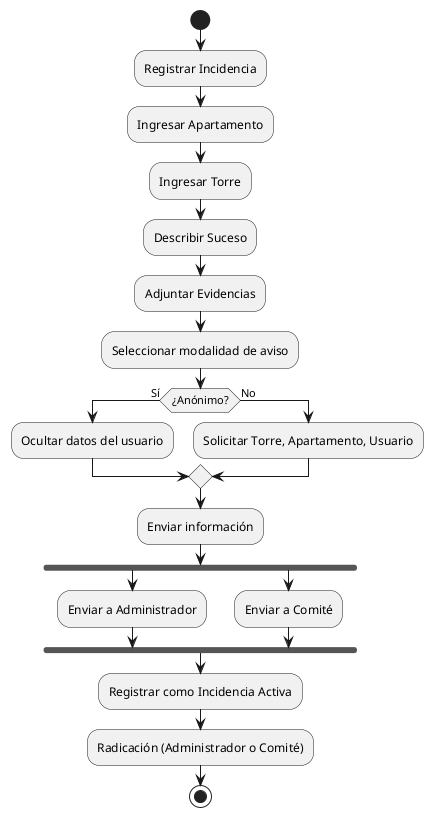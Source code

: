 @startuml
start

:Registrar Incidencia;
:Ingresar Apartamento;
:Ingresar Torre;
:Describir Suceso;
:Adjuntar Evidencias;
:Seleccionar modalidad de aviso;
if (¿Anónimo?) then (Sí)
  :Ocultar datos del usuario;
else (No)
  :Solicitar Torre, Apartamento, Usuario;
endif

:Enviar información;

fork
  :Enviar a Administrador;
fork again
  :Enviar a Comité;
end fork

:Registrar como Incidencia Activa;
:Radicación (Administrador o Comité);

stop
@enduml
